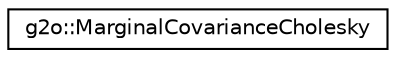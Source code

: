 digraph "Graphical Class Hierarchy"
{
  edge [fontname="Helvetica",fontsize="10",labelfontname="Helvetica",labelfontsize="10"];
  node [fontname="Helvetica",fontsize="10",shape=record];
  rankdir="LR";
  Node1 [label="g2o::MarginalCovarianceCholesky",height=0.2,width=0.4,color="black", fillcolor="white", style="filled",URL="$classg2o_1_1MarginalCovarianceCholesky.html",tooltip="computing the marginal covariance given a cholesky factor (lower triangle of the factor) ..."];
}
